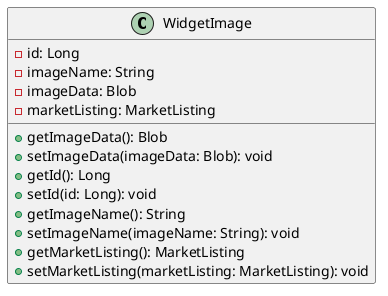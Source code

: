 @startuml
class WidgetImage [[java:edu.sru.cpsc.webshopping.domain.widgets.WidgetImage]] {
	-id: Long
	-imageName: String
	-imageData: Blob
	-marketListing: MarketListing
	+getImageData(): Blob
	+setImageData(imageData: Blob): void
	+getId(): Long
	+setId(id: Long): void
	+getImageName(): String
	+setImageName(imageName: String): void
	+getMarketListing(): MarketListing
	+setMarketListing(marketListing: MarketListing): void
}
@enduml